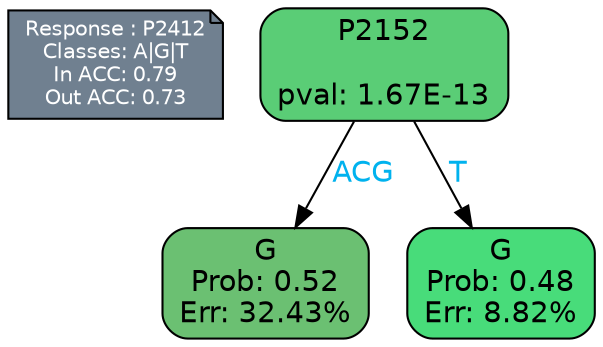 digraph Tree {
node [shape=box, style="filled, rounded", color="black", fontname=helvetica] ;
graph [ranksep=equally, splines=polylines, bgcolor=transparent, dpi=600] ;
edge [fontname=helvetica] ;
LEGEND [label="Response : P2412
Classes: A|G|T
In ACC: 0.79
Out ACC: 0.73
",shape=note,align=left,style=filled,fillcolor="slategray",fontcolor="white",fontsize=10];1 [label="P2152

pval: 1.67E-13", fillcolor="#5acd76"] ;
2 [label="G
Prob: 0.52
Err: 32.43%", fillcolor="#6bc072"] ;
3 [label="G
Prob: 0.48
Err: 8.82%", fillcolor="#48dc7a"] ;
1 -> 2 [label="ACG",fontcolor=deepskyblue2] ;
1 -> 3 [label="T",fontcolor=deepskyblue2] ;
{rank = same; 2;3;}{rank = same; LEGEND;1;}}